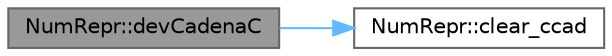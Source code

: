 digraph "NumRepr::devCadenaC"
{
 // INTERACTIVE_SVG=YES
 // LATEX_PDF_SIZE
  bgcolor="transparent";
  edge [fontname=Helvetica,fontsize=10,labelfontname=Helvetica,labelfontsize=10];
  node [fontname=Helvetica,fontsize=10,shape=box,height=0.2,width=0.4];
  rankdir="LR";
  Node1 [label="NumRepr::devCadenaC",height=0.2,width=0.4,color="gray40", fillcolor="grey60", style="filled", fontcolor="black",tooltip=" "];
  Node1 -> Node2 [color="steelblue1",style="solid"];
  Node2 [label="NumRepr::clear_ccad",height=0.2,width=0.4,color="grey40", fillcolor="white", style="filled",URL="$namespace_num_repr.html#a05a3dcfc9d03be48f1fb5f03ab8936f1",tooltip=" "];
}
